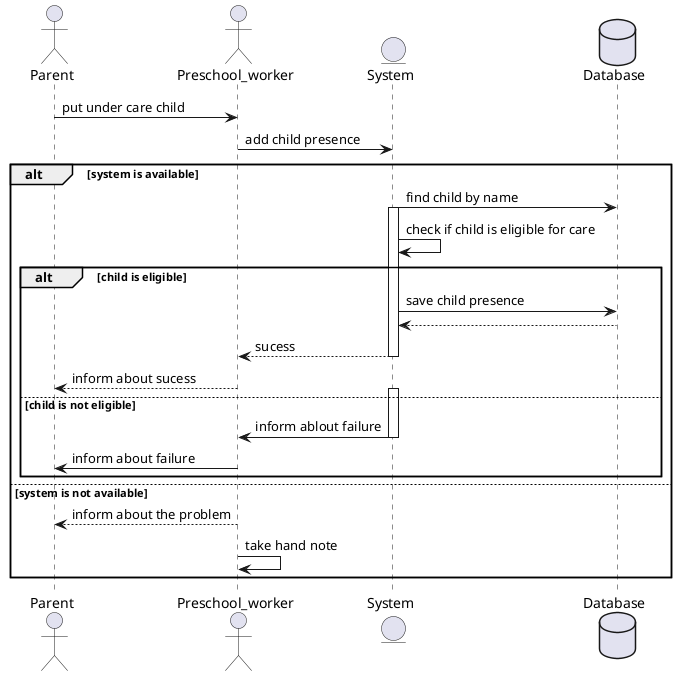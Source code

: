 @startuml recive_child
actor Parent  as parent
actor Preschool_worker as worker
entity System   as sys
database    Database    as db

parent -> worker : put under care child
worker -> sys : add child presence
alt system is available
    sys -> db: find child by name
    activate sys
    sys -> sys: check if child is eligible for care

    alt child is eligible 
    sys -> db : save child presence
    db --> sys
    sys --> worker: sucess
    deactivate sys
    worker --> parent: inform about sucess
    else child is not eligible
    activate sys
    sys -> worker: inform ablout failure
    deactivate sys
    worker -> parent: inform about failure
    end
else system is not available
worker --> parent: inform about the problem
worker -> worker : take hand note 
end

@enduml